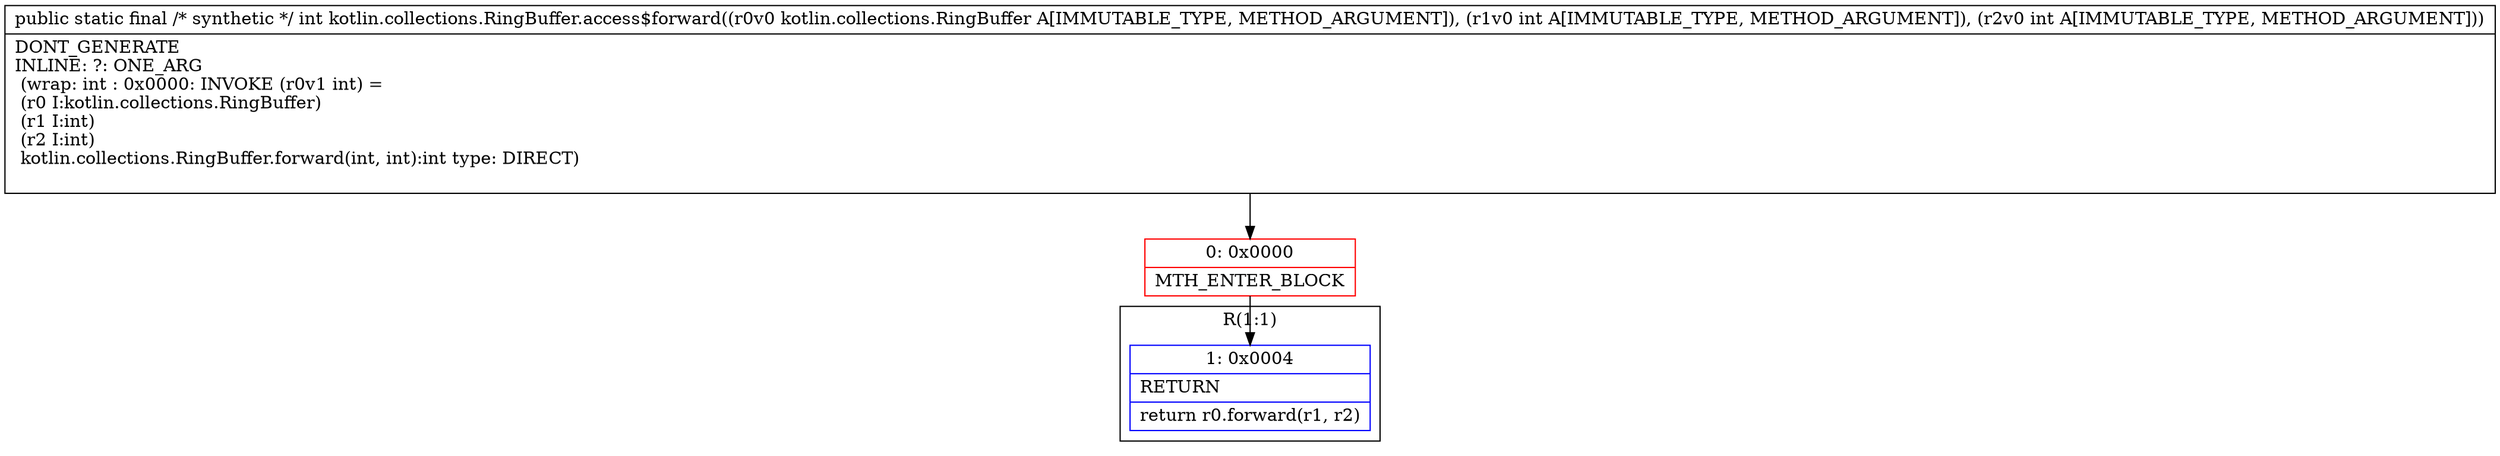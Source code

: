 digraph "CFG forkotlin.collections.RingBuffer.access$forward(Lkotlin\/collections\/RingBuffer;II)I" {
subgraph cluster_Region_1506591979 {
label = "R(1:1)";
node [shape=record,color=blue];
Node_1 [shape=record,label="{1\:\ 0x0004|RETURN\l|return r0.forward(r1, r2)\l}"];
}
Node_0 [shape=record,color=red,label="{0\:\ 0x0000|MTH_ENTER_BLOCK\l}"];
MethodNode[shape=record,label="{public static final \/* synthetic *\/ int kotlin.collections.RingBuffer.access$forward((r0v0 kotlin.collections.RingBuffer A[IMMUTABLE_TYPE, METHOD_ARGUMENT]), (r1v0 int A[IMMUTABLE_TYPE, METHOD_ARGUMENT]), (r2v0 int A[IMMUTABLE_TYPE, METHOD_ARGUMENT]))  | DONT_GENERATE\lINLINE: ?: ONE_ARG  \l  (wrap: int : 0x0000: INVOKE  (r0v1 int) = \l  (r0 I:kotlin.collections.RingBuffer)\l  (r1 I:int)\l  (r2 I:int)\l kotlin.collections.RingBuffer.forward(int, int):int type: DIRECT)\l\l}"];
MethodNode -> Node_0;
Node_0 -> Node_1;
}

